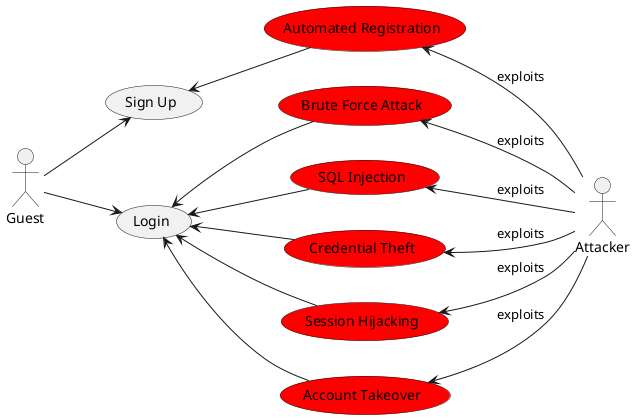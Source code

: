 @startuml UseCaseDiagram

left to right direction

actor Guest

actor Attacker

usecase (Sign Up)
usecase (Login)

usecase (Brute Force Attack)#Red
usecase (SQL Injection)#Red
usecase (Automated Registration) #Red
usecase (Credential Theft) #Red
usecase (Session Hijacking) #Red
usecase (Account Takeover) #Red


(Automated Registration)<-- Attacker:exploits
(Brute Force Attack)<-- Attacker:exploits
(Credential Theft)<-- Attacker:exploits
(Session Hijacking)<-- Attacker:exploits
(Account Takeover)<-- Attacker:exploits
(SQL Injection)<-- Attacker:exploits

(Sign Up) <-- (Automated Registration)
(Login) <-- (Brute Force Attack)
(Login) <-- (Credential Theft)
(Login) <-- (Session Hijacking)
(Login) <-- (Account Takeover)
(Login)<-- (SQL Injection)

Guest --> (Sign Up)
Guest --> (Login)



@enduml